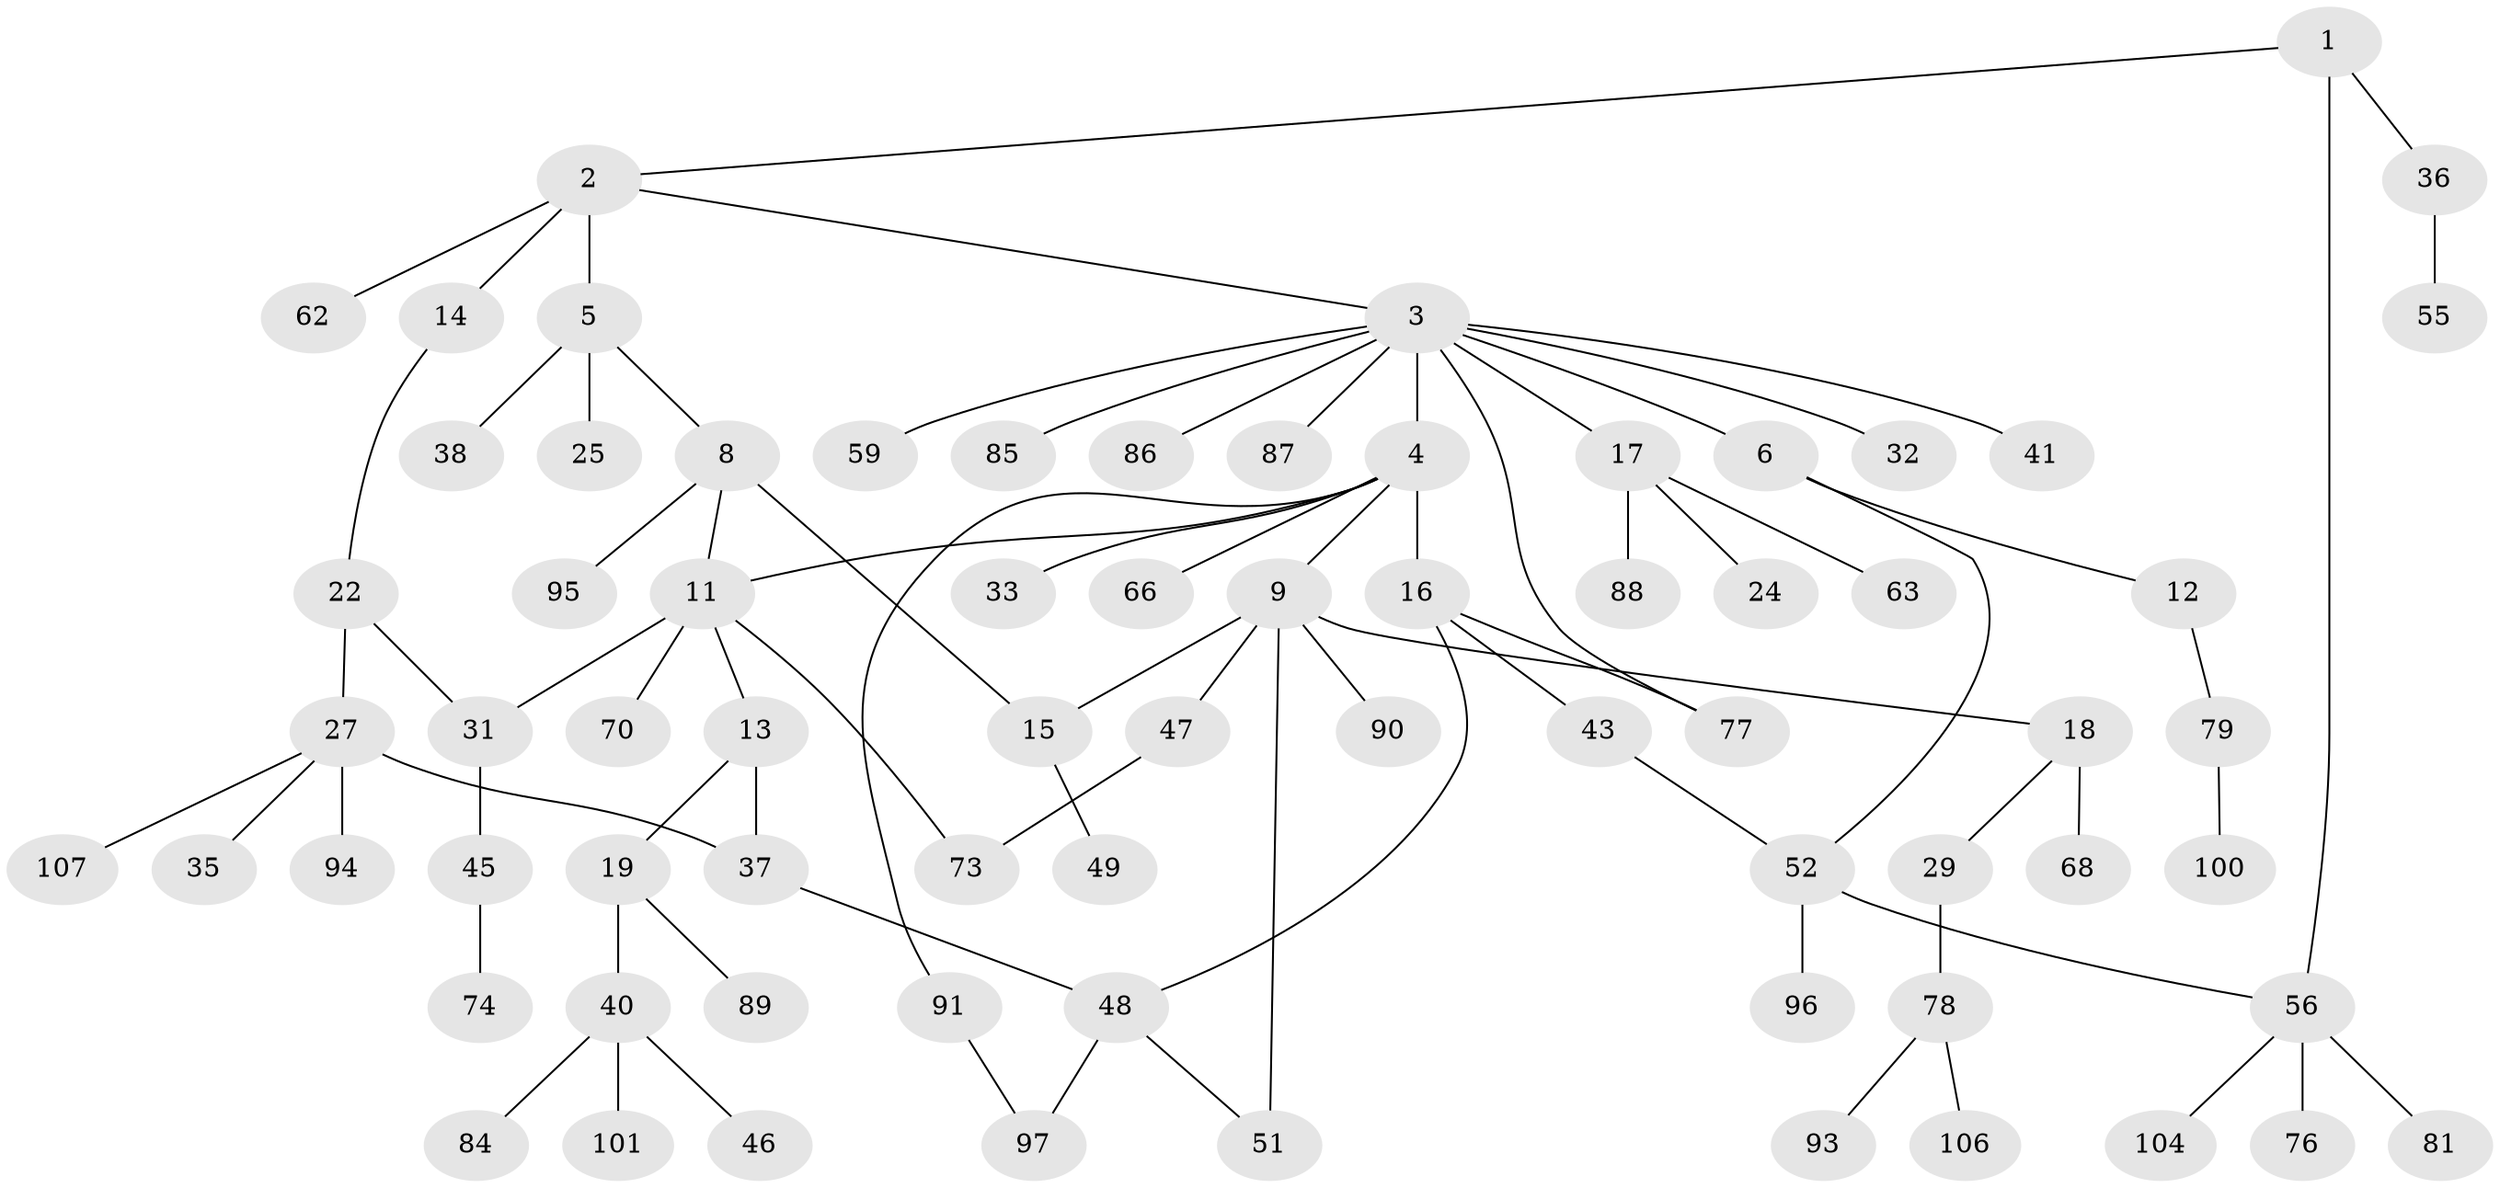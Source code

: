 // Generated by graph-tools (version 1.1) at 2025/51/02/27/25 19:51:36]
// undirected, 72 vertices, 82 edges
graph export_dot {
graph [start="1"]
  node [color=gray90,style=filled];
  1;
  2 [super="+67"];
  3 [super="+34"];
  4 [super="+7"];
  5 [super="+58"];
  6 [super="+23"];
  8 [super="+108"];
  9 [super="+10"];
  11 [super="+21"];
  12 [super="+30"];
  13 [super="+26"];
  14;
  15 [super="+20"];
  16 [super="+42"];
  17 [super="+65"];
  18 [super="+54"];
  19 [super="+28"];
  22 [super="+39"];
  24;
  25 [super="+44"];
  27 [super="+72"];
  29 [super="+57"];
  31 [super="+60"];
  32;
  33;
  35 [super="+53"];
  36 [super="+92"];
  37;
  38;
  40 [super="+50"];
  41;
  43;
  45 [super="+64"];
  46 [super="+110"];
  47 [super="+109"];
  48 [super="+111"];
  49;
  51 [super="+61"];
  52 [super="+69"];
  55;
  56 [super="+83"];
  59 [super="+71"];
  62;
  63;
  66;
  68;
  70 [super="+75"];
  73 [super="+82"];
  74;
  76;
  77;
  78 [super="+98"];
  79 [super="+80"];
  81;
  84;
  85;
  86;
  87 [super="+102"];
  88;
  89;
  90;
  91;
  93 [super="+103"];
  94 [super="+99"];
  95;
  96;
  97;
  100;
  101 [super="+105"];
  104;
  106;
  107;
  1 -- 2;
  1 -- 36;
  1 -- 56;
  2 -- 3;
  2 -- 5;
  2 -- 14;
  2 -- 62;
  3 -- 4;
  3 -- 6;
  3 -- 17;
  3 -- 32;
  3 -- 59;
  3 -- 77;
  3 -- 85;
  3 -- 86;
  3 -- 87;
  3 -- 41;
  4 -- 9;
  4 -- 66;
  4 -- 91;
  4 -- 16;
  4 -- 33;
  4 -- 11;
  5 -- 8;
  5 -- 25 [weight=2];
  5 -- 38;
  6 -- 12;
  6 -- 52;
  8 -- 95;
  8 -- 15;
  8 -- 11;
  9 -- 15;
  9 -- 18;
  9 -- 47;
  9 -- 90;
  9 -- 51;
  11 -- 13;
  11 -- 31;
  11 -- 73;
  11 -- 70;
  12 -- 79;
  13 -- 19;
  13 -- 37;
  14 -- 22;
  15 -- 49;
  16 -- 43;
  16 -- 48;
  16 -- 77;
  17 -- 24;
  17 -- 63;
  17 -- 88;
  18 -- 29;
  18 -- 68;
  19 -- 40;
  19 -- 89;
  22 -- 27;
  22 -- 31;
  27 -- 35;
  27 -- 94;
  27 -- 37;
  27 -- 107;
  29 -- 78;
  31 -- 45;
  36 -- 55;
  37 -- 48;
  40 -- 46;
  40 -- 84;
  40 -- 101;
  43 -- 52;
  45 -- 74;
  47 -- 73;
  48 -- 51;
  48 -- 97;
  52 -- 56;
  52 -- 96;
  56 -- 76;
  56 -- 81;
  56 -- 104;
  78 -- 93;
  78 -- 106;
  79 -- 100;
  91 -- 97;
}
